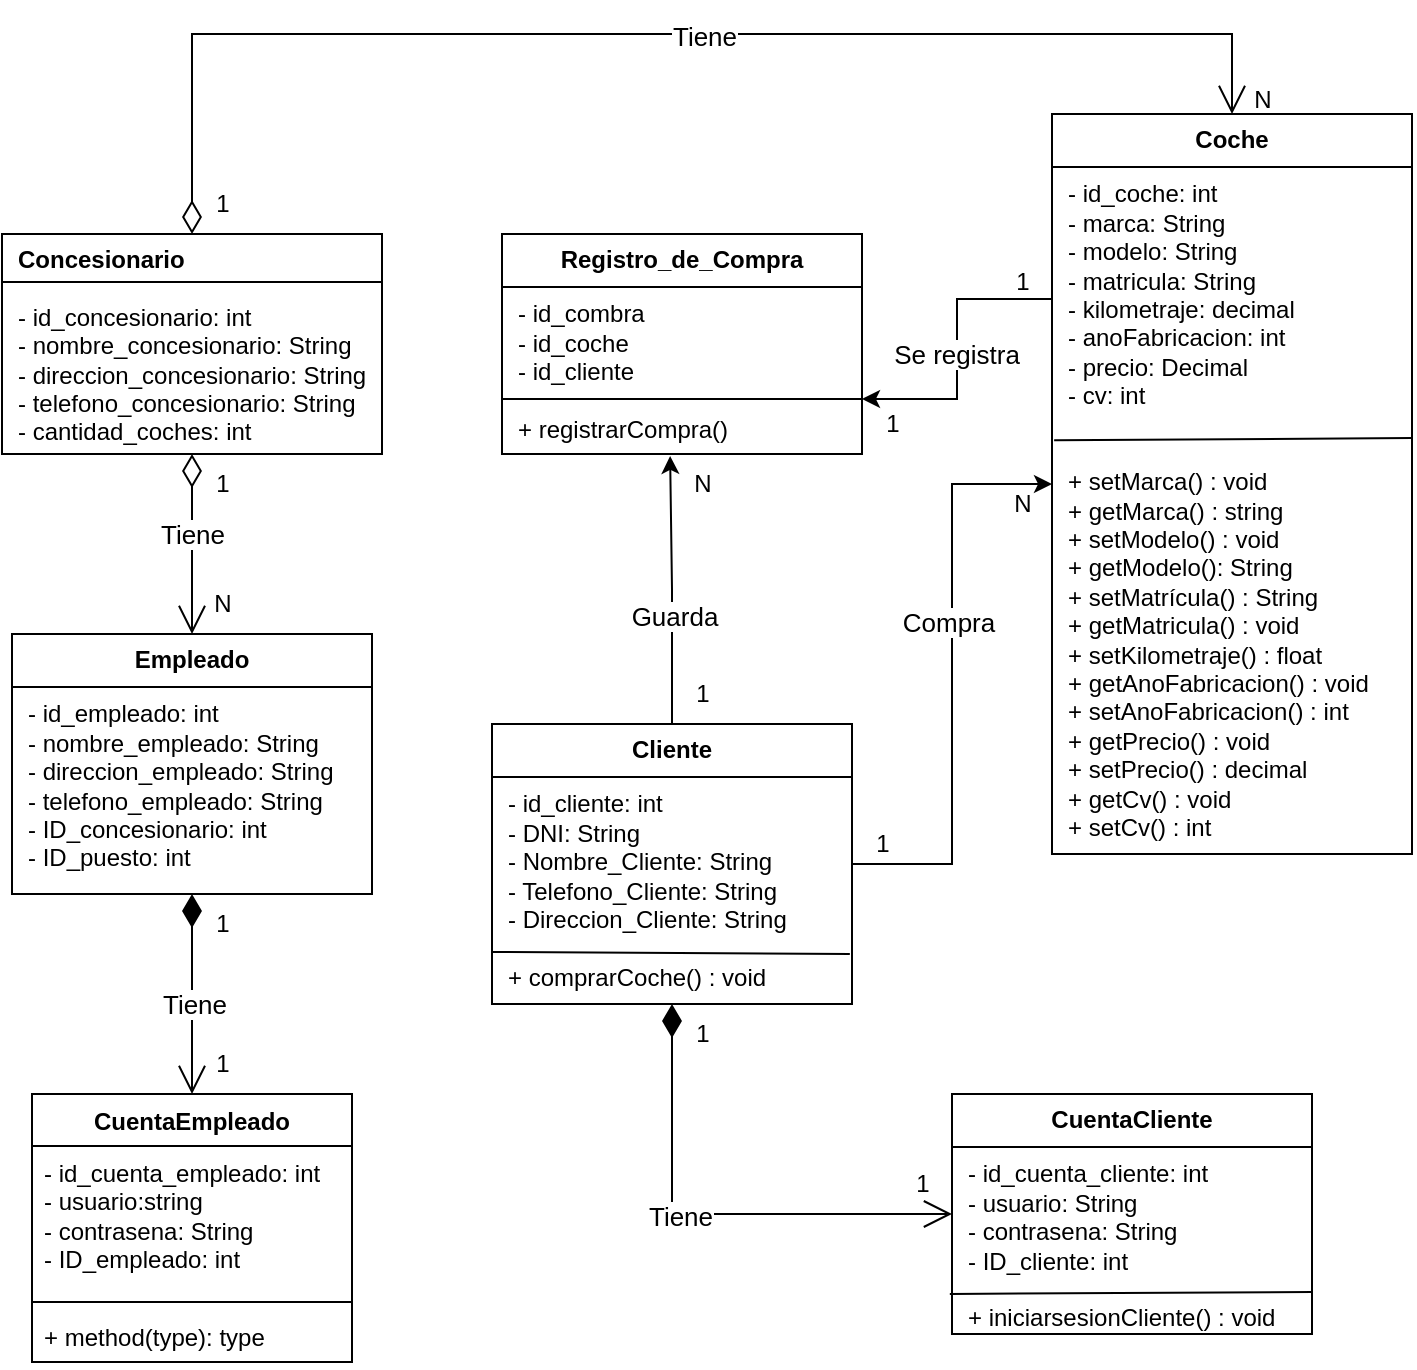 <mxfile version="27.0.9">
  <diagram name="Página-1" id="MAeIWaiWbPCHb0d-lwwG">
    <mxGraphModel dx="1426" dy="743" grid="1" gridSize="10" guides="1" tooltips="1" connect="1" arrows="1" fold="1" page="1" pageScale="1" pageWidth="1169" pageHeight="827" math="0" shadow="0">
      <root>
        <mxCell id="0" />
        <mxCell id="1" parent="0" />
        <mxCell id="1-frsWgXDtlFz3kJcchj-158" value="&lt;p style=&quot;margin:0px;margin-top:6px;text-align:center;&quot;&gt;&lt;/p&gt;&lt;p style=&quot;margin:0px;margin-left:8px;&quot;&gt;&lt;b&gt;Concesionario&lt;/b&gt;&lt;/p&gt;&lt;p style=&quot;margin:0px;margin-left:8px;&quot;&gt;&lt;span style=&quot;background-color: transparent; color: light-dark(rgb(0, 0, 0), rgb(255, 255, 255));&quot;&gt;&lt;br&gt;&lt;/span&gt;&lt;/p&gt;&lt;p style=&quot;margin:0px;margin-left:8px;&quot;&gt;&lt;span style=&quot;background-color: transparent; color: light-dark(rgb(0, 0, 0), rgb(255, 255, 255));&quot;&gt;- id_concesionario: int&lt;/span&gt;&lt;/p&gt;&lt;p style=&quot;margin:0px;margin-left:8px;&quot;&gt;- nombre_concesionario: String&lt;/p&gt;&lt;p style=&quot;margin:0px;margin-left:8px;&quot;&gt;- direccion_concesionario: String&lt;/p&gt;&lt;p style=&quot;margin:0px;margin-left:8px;&quot;&gt;- telefono_concesionario: String&lt;/p&gt;&lt;p style=&quot;margin:0px;margin-left:8px;&quot;&gt;- cantidad_coches: int&lt;/p&gt;" style="align=left;overflow=fill;html=1;dropTarget=0;whiteSpace=wrap;" parent="1" vertex="1">
          <mxGeometry x="210" y="182" width="190" height="110" as="geometry" />
        </mxCell>
        <mxCell id="1-frsWgXDtlFz3kJcchj-160" value="" style="line;strokeWidth=1;fillColor=none;align=left;verticalAlign=middle;spacingTop=-1;spacingLeft=3;spacingRight=3;rotatable=0;labelPosition=right;points=[];portConstraint=eastwest;strokeColor=inherit;" parent="1" vertex="1">
          <mxGeometry x="210" y="202" width="190" height="8" as="geometry" />
        </mxCell>
        <mxCell id="1-frsWgXDtlFz3kJcchj-161" value="&lt;p style=&quot;margin:0px;margin-top:6px;text-align:center;&quot;&gt;&lt;b&gt;Registro_de_Compra&lt;/b&gt;&lt;/p&gt;&lt;hr size=&quot;1&quot; style=&quot;border-style:solid;&quot;&gt;&lt;p style=&quot;margin:0px;margin-left:8px;&quot;&gt;- id_combra&lt;br&gt;- id_coche&lt;/p&gt;&lt;p style=&quot;margin:0px;margin-left:8px;&quot;&gt;- id_cliente&lt;/p&gt;&lt;p style=&quot;margin:0px;margin-left:8px;&quot;&gt;&lt;br&gt;&lt;/p&gt;&lt;p style=&quot;margin:0px;margin-left:8px;&quot;&gt;+ registrarCompra()&lt;/p&gt;&lt;p style=&quot;margin:0px;margin-left:8px;&quot;&gt;&lt;br&gt;&lt;/p&gt;" style="align=left;overflow=fill;html=1;dropTarget=0;whiteSpace=wrap;" parent="1" vertex="1">
          <mxGeometry x="460" y="182" width="180" height="110" as="geometry" />
        </mxCell>
        <mxCell id="1-frsWgXDtlFz3kJcchj-163" value="&lt;p style=&quot;margin:0px;margin-top:6px;text-align:center;&quot;&gt;&lt;b&gt;Coche&lt;/b&gt;&lt;/p&gt;&lt;hr size=&quot;1&quot; style=&quot;border-style:solid;&quot;&gt;&lt;p style=&quot;margin:0px;margin-left:8px;&quot;&gt;- id_coche: int&lt;br&gt;- marca: String&lt;/p&gt;&lt;p style=&quot;margin:0px;margin-left:8px;&quot;&gt;- modelo: String&lt;/p&gt;&lt;p style=&quot;margin:0px;margin-left:8px;&quot;&gt;- matricula: String&lt;/p&gt;&lt;p style=&quot;margin:0px;margin-left:8px;&quot;&gt;- kilometraje: decimal&lt;/p&gt;&lt;p style=&quot;margin:0px;margin-left:8px;&quot;&gt;- anoFabricacion: int&lt;/p&gt;&lt;p style=&quot;margin:0px;margin-left:8px;&quot;&gt;- precio: Decimal&lt;/p&gt;&lt;p style=&quot;margin:0px;margin-left:8px;&quot;&gt;-&amp;nbsp;&lt;span style=&quot;background-color: transparent; color: light-dark(rgb(0, 0, 0), rgb(255, 255, 255));&quot;&gt;cv: int&lt;/span&gt;&lt;/p&gt;&lt;p style=&quot;margin:0px;margin-left:8px;&quot;&gt;&lt;span style=&quot;background-color: transparent; color: light-dark(rgb(0, 0, 0), rgb(255, 255, 255));&quot;&gt;&lt;br&gt;&lt;/span&gt;&lt;/p&gt;&lt;p style=&quot;margin:0px;margin-left:8px;&quot;&gt;&lt;span style=&quot;background-color: transparent; color: light-dark(rgb(0, 0, 0), rgb(255, 255, 255));&quot;&gt;&lt;br&gt;&lt;/span&gt;&lt;/p&gt;&lt;p style=&quot;margin:0px;margin-left:8px;&quot;&gt;&lt;span style=&quot;background-color: transparent; color: light-dark(rgb(0, 0, 0), rgb(255, 255, 255));&quot;&gt;+ setMarca() : void&lt;/span&gt;&lt;/p&gt;&lt;p style=&quot;margin:0px;margin-left:8px;&quot;&gt;&lt;span style=&quot;background-color: transparent; color: light-dark(rgb(0, 0, 0), rgb(255, 255, 255));&quot;&gt;+ getMarca() : string&lt;/span&gt;&lt;/p&gt;&lt;p style=&quot;margin:0px;margin-left:8px;&quot;&gt;&lt;span style=&quot;background-color: transparent; color: light-dark(rgb(0, 0, 0), rgb(255, 255, 255));&quot;&gt;+ setModelo() : void&lt;/span&gt;&lt;/p&gt;&lt;p style=&quot;margin:0px;margin-left:8px;&quot;&gt;&lt;span style=&quot;background-color: transparent; color: light-dark(rgb(0, 0, 0), rgb(255, 255, 255));&quot;&gt;+ getModelo(): String&lt;/span&gt;&lt;/p&gt;&lt;p style=&quot;margin:0px;margin-left:8px;&quot;&gt;&lt;span style=&quot;background-color: transparent; color: light-dark(rgb(0, 0, 0), rgb(255, 255, 255));&quot;&gt;+ setMatrícula() : String&lt;/span&gt;&lt;/p&gt;&lt;p style=&quot;margin:0px;margin-left:8px;&quot;&gt;&lt;span style=&quot;background-color: transparent; color: light-dark(rgb(0, 0, 0), rgb(255, 255, 255));&quot;&gt;+ getMatricula() : void&lt;/span&gt;&lt;/p&gt;&lt;p style=&quot;margin:0px;margin-left:8px;&quot;&gt;&lt;span style=&quot;background-color: transparent; color: light-dark(rgb(0, 0, 0), rgb(255, 255, 255));&quot;&gt;+ setKilometraje() : float&lt;/span&gt;&lt;/p&gt;&lt;p style=&quot;margin:0px;margin-left:8px;&quot;&gt;&lt;span style=&quot;background-color: transparent; color: light-dark(rgb(0, 0, 0), rgb(255, 255, 255));&quot;&gt;+ getAnoFabricacion() : void&lt;/span&gt;&lt;/p&gt;&lt;p style=&quot;margin:0px;margin-left:8px;&quot;&gt;&lt;span style=&quot;background-color: transparent; color: light-dark(rgb(0, 0, 0), rgb(255, 255, 255));&quot;&gt;+ setAnoFabricacion() : int&lt;/span&gt;&lt;/p&gt;&lt;p style=&quot;margin:0px;margin-left:8px;&quot;&gt;&lt;span style=&quot;background-color: transparent; color: light-dark(rgb(0, 0, 0), rgb(255, 255, 255));&quot;&gt;+ getPrecio() : void&lt;/span&gt;&lt;/p&gt;&lt;p style=&quot;margin:0px;margin-left:8px;&quot;&gt;&lt;span style=&quot;background-color: transparent; color: light-dark(rgb(0, 0, 0), rgb(255, 255, 255));&quot;&gt;+ setPrecio() : decimal&lt;/span&gt;&lt;/p&gt;&lt;p style=&quot;margin:0px;margin-left:8px;&quot;&gt;&lt;span style=&quot;background-color: transparent; color: light-dark(rgb(0, 0, 0), rgb(255, 255, 255));&quot;&gt;+ getCv() : void&lt;/span&gt;&lt;/p&gt;&lt;p style=&quot;margin:0px;margin-left:8px;&quot;&gt;&lt;span style=&quot;background-color: transparent; color: light-dark(rgb(0, 0, 0), rgb(255, 255, 255));&quot;&gt;+ setCv() : int&lt;/span&gt;&lt;/p&gt;" style="align=left;overflow=fill;html=1;dropTarget=0;whiteSpace=wrap;" parent="1" vertex="1">
          <mxGeometry x="735" y="122" width="180" height="370" as="geometry" />
        </mxCell>
        <mxCell id="kGoF-XCZ8DXmIcfMf2Jq-16" style="edgeStyle=orthogonalEdgeStyle;rounded=0;orthogonalLoop=1;jettySize=auto;html=1;exitX=1;exitY=0.5;exitDx=0;exitDy=0;entryX=0;entryY=0.5;entryDx=0;entryDy=0;" edge="1" parent="1" source="1-frsWgXDtlFz3kJcchj-165" target="1-frsWgXDtlFz3kJcchj-163">
          <mxGeometry relative="1" as="geometry" />
        </mxCell>
        <mxCell id="kGoF-XCZ8DXmIcfMf2Jq-17" value="&lt;font style=&quot;font-size: 13px;&quot;&gt;Compra&lt;/font&gt;" style="edgeLabel;html=1;align=center;verticalAlign=middle;resizable=0;points=[];" vertex="1" connectable="0" parent="kGoF-XCZ8DXmIcfMf2Jq-16">
          <mxGeometry x="0.179" y="2" relative="1" as="geometry">
            <mxPoint as="offset" />
          </mxGeometry>
        </mxCell>
        <mxCell id="1-frsWgXDtlFz3kJcchj-165" value="&lt;p style=&quot;margin:0px;margin-top:6px;text-align:center;&quot;&gt;&lt;b&gt;Cliente&lt;/b&gt;&lt;/p&gt;&lt;hr size=&quot;1&quot; style=&quot;border-style:solid;&quot;&gt;&lt;p style=&quot;margin:0px;margin-left:8px;&quot;&gt;- id_cliente: int&lt;br&gt;- DNI: String&lt;/p&gt;&lt;p style=&quot;margin:0px;margin-left:8px;&quot;&gt;- Nombre_Cliente: String&lt;/p&gt;&lt;p style=&quot;margin:0px;margin-left:8px;&quot;&gt;- Telefono_Cliente: String&lt;/p&gt;&lt;p style=&quot;margin:0px;margin-left:8px;&quot;&gt;- Direccion_Cliente: String&lt;/p&gt;&lt;p style=&quot;margin:0px;margin-left:8px;&quot;&gt;&lt;br&gt;&lt;/p&gt;&lt;p style=&quot;margin:0px;margin-left:8px;&quot;&gt;+ comprarCoche() : void&lt;/p&gt;" style="align=left;overflow=fill;html=1;dropTarget=0;whiteSpace=wrap;" parent="1" vertex="1">
          <mxGeometry x="455" y="427" width="180" height="140" as="geometry" />
        </mxCell>
        <mxCell id="1-frsWgXDtlFz3kJcchj-167" value="&lt;p style=&quot;margin:0px;margin-top:6px;text-align:center;&quot;&gt;&lt;b&gt;Empleado&lt;/b&gt;&lt;/p&gt;&lt;hr size=&quot;1&quot; style=&quot;border-style:solid;&quot;&gt;&lt;p style=&quot;margin:0px;margin-left:8px;&quot;&gt;- id_empleado: int&lt;br&gt;- nombre_empleado: String&lt;/p&gt;&lt;p style=&quot;margin:0px;margin-left:8px;&quot;&gt;- direccion_empleado: String&lt;/p&gt;&lt;p style=&quot;margin:0px;margin-left:8px;&quot;&gt;- telefono_empleado: String&lt;/p&gt;&lt;p style=&quot;margin:0px;margin-left:8px;&quot;&gt;- ID_concesionario: int&lt;/p&gt;&lt;p style=&quot;margin:0px;margin-left:8px;&quot;&gt;- ID_puesto: int&lt;/p&gt;" style="align=left;overflow=fill;html=1;dropTarget=0;whiteSpace=wrap;" parent="1" vertex="1">
          <mxGeometry x="215" y="382" width="180" height="130" as="geometry" />
        </mxCell>
        <mxCell id="1-frsWgXDtlFz3kJcchj-169" value="&lt;p style=&quot;margin:0px;margin-top:6px;text-align:center;&quot;&gt;&lt;b&gt;CuentaCliente&lt;/b&gt;&lt;/p&gt;&lt;hr size=&quot;1&quot; style=&quot;border-style:solid;&quot;&gt;&lt;p style=&quot;margin:0px;margin-left:8px;&quot;&gt;- id_cuenta_cliente: int&lt;br&gt;- usuario: String&lt;/p&gt;&lt;p style=&quot;margin:0px;margin-left:8px;&quot;&gt;- contrasena: String&lt;/p&gt;&lt;p style=&quot;margin:0px;margin-left:8px;&quot;&gt;- ID_cliente: int&lt;/p&gt;&lt;p style=&quot;margin:0px;margin-left:8px;&quot;&gt;&lt;br&gt;&lt;/p&gt;&lt;p style=&quot;margin:0px;margin-left:8px;&quot;&gt;+ iniciarsesionCliente() : void&lt;/p&gt;" style="align=left;overflow=fill;html=1;dropTarget=0;whiteSpace=wrap;" parent="1" vertex="1">
          <mxGeometry x="685" y="612" width="180" height="120" as="geometry" />
        </mxCell>
        <mxCell id="kGoF-XCZ8DXmIcfMf2Jq-1" value="" style="endArrow=none;html=1;rounded=0;entryX=1;entryY=0.438;entryDx=0;entryDy=0;entryPerimeter=0;exitX=0.006;exitY=0.441;exitDx=0;exitDy=0;exitPerimeter=0;" edge="1" parent="1" source="1-frsWgXDtlFz3kJcchj-163" target="1-frsWgXDtlFz3kJcchj-163">
          <mxGeometry width="50" height="50" relative="1" as="geometry">
            <mxPoint x="485" y="482" as="sourcePoint" />
            <mxPoint x="535" y="432" as="targetPoint" />
            <Array as="points" />
          </mxGeometry>
        </mxCell>
        <mxCell id="kGoF-XCZ8DXmIcfMf2Jq-3" value="" style="endArrow=none;html=1;rounded=0;entryX=1;entryY=0.75;entryDx=0;entryDy=0;exitX=0;exitY=0.75;exitDx=0;exitDy=0;" edge="1" parent="1" source="1-frsWgXDtlFz3kJcchj-161" target="1-frsWgXDtlFz3kJcchj-161">
          <mxGeometry width="50" height="50" relative="1" as="geometry">
            <mxPoint x="485" y="482" as="sourcePoint" />
            <mxPoint x="535" y="432" as="targetPoint" />
          </mxGeometry>
        </mxCell>
        <mxCell id="kGoF-XCZ8DXmIcfMf2Jq-4" value="" style="endArrow=none;html=1;rounded=0;exitX=0;exitY=0.814;exitDx=0;exitDy=0;exitPerimeter=0;entryX=0.994;entryY=0.821;entryDx=0;entryDy=0;entryPerimeter=0;" edge="1" parent="1" source="1-frsWgXDtlFz3kJcchj-165" target="1-frsWgXDtlFz3kJcchj-165">
          <mxGeometry width="50" height="50" relative="1" as="geometry">
            <mxPoint x="485" y="482" as="sourcePoint" />
            <mxPoint x="635" y="717" as="targetPoint" />
          </mxGeometry>
        </mxCell>
        <mxCell id="kGoF-XCZ8DXmIcfMf2Jq-5" value="" style="endArrow=none;html=1;rounded=0;exitX=-0.006;exitY=0.833;exitDx=0;exitDy=0;entryX=1;entryY=0.825;entryDx=0;entryDy=0;exitPerimeter=0;entryPerimeter=0;" edge="1" parent="1" source="1-frsWgXDtlFz3kJcchj-169" target="1-frsWgXDtlFz3kJcchj-169">
          <mxGeometry width="50" height="50" relative="1" as="geometry">
            <mxPoint x="485" y="482" as="sourcePoint" />
            <mxPoint x="535" y="432" as="targetPoint" />
          </mxGeometry>
        </mxCell>
        <mxCell id="kGoF-XCZ8DXmIcfMf2Jq-7" value="CuentaEmpleado" style="swimlane;fontStyle=1;align=center;verticalAlign=top;childLayout=stackLayout;horizontal=1;startSize=26;horizontalStack=0;resizeParent=1;resizeParentMax=0;resizeLast=0;collapsible=1;marginBottom=0;whiteSpace=wrap;html=1;" vertex="1" parent="1">
          <mxGeometry x="225" y="612" width="160" height="134" as="geometry">
            <mxRectangle x="414" y="660" width="100" height="30" as="alternateBounds" />
          </mxGeometry>
        </mxCell>
        <mxCell id="kGoF-XCZ8DXmIcfMf2Jq-8" value="- id_cuenta_empleado: int&lt;div&gt;- usuario:string&lt;/div&gt;&lt;div&gt;- contrasena: String&lt;/div&gt;&lt;div&gt;- ID_empleado: int&lt;/div&gt;" style="text;strokeColor=none;fillColor=none;align=left;verticalAlign=top;spacingLeft=4;spacingRight=4;overflow=hidden;rotatable=0;points=[[0,0.5],[1,0.5]];portConstraint=eastwest;whiteSpace=wrap;html=1;" vertex="1" parent="kGoF-XCZ8DXmIcfMf2Jq-7">
          <mxGeometry y="26" width="160" height="74" as="geometry" />
        </mxCell>
        <mxCell id="kGoF-XCZ8DXmIcfMf2Jq-9" value="" style="line;strokeWidth=1;fillColor=none;align=left;verticalAlign=middle;spacingTop=-1;spacingLeft=3;spacingRight=3;rotatable=0;labelPosition=right;points=[];portConstraint=eastwest;strokeColor=inherit;" vertex="1" parent="kGoF-XCZ8DXmIcfMf2Jq-7">
          <mxGeometry y="100" width="160" height="8" as="geometry" />
        </mxCell>
        <mxCell id="kGoF-XCZ8DXmIcfMf2Jq-10" value="+ method(type): type" style="text;strokeColor=none;fillColor=none;align=left;verticalAlign=top;spacingLeft=4;spacingRight=4;overflow=hidden;rotatable=0;points=[[0,0.5],[1,0.5]];portConstraint=eastwest;whiteSpace=wrap;html=1;" vertex="1" parent="kGoF-XCZ8DXmIcfMf2Jq-7">
          <mxGeometry y="108" width="160" height="26" as="geometry" />
        </mxCell>
        <mxCell id="kGoF-XCZ8DXmIcfMf2Jq-19" style="edgeStyle=orthogonalEdgeStyle;rounded=0;orthogonalLoop=1;jettySize=auto;html=1;exitX=0;exitY=0.25;exitDx=0;exitDy=0;entryX=1;entryY=0.75;entryDx=0;entryDy=0;" edge="1" parent="1" source="1-frsWgXDtlFz3kJcchj-163" target="1-frsWgXDtlFz3kJcchj-161">
          <mxGeometry relative="1" as="geometry" />
        </mxCell>
        <mxCell id="kGoF-XCZ8DXmIcfMf2Jq-20" value="&lt;font style=&quot;font-size: 13px;&quot;&gt;Se registra&lt;/font&gt;" style="edgeLabel;html=1;align=center;verticalAlign=middle;resizable=0;points=[];" vertex="1" connectable="0" parent="kGoF-XCZ8DXmIcfMf2Jq-19">
          <mxGeometry x="0.021" y="-1" relative="1" as="geometry">
            <mxPoint y="1" as="offset" />
          </mxGeometry>
        </mxCell>
        <mxCell id="kGoF-XCZ8DXmIcfMf2Jq-21" style="edgeStyle=orthogonalEdgeStyle;rounded=0;orthogonalLoop=1;jettySize=auto;html=1;exitX=0.5;exitY=0;exitDx=0;exitDy=0;entryX=0.467;entryY=1.009;entryDx=0;entryDy=0;entryPerimeter=0;" edge="1" parent="1" source="1-frsWgXDtlFz3kJcchj-165" target="1-frsWgXDtlFz3kJcchj-161">
          <mxGeometry relative="1" as="geometry" />
        </mxCell>
        <mxCell id="kGoF-XCZ8DXmIcfMf2Jq-22" value="&lt;font style=&quot;font-size: 13px;&quot;&gt;Guarda&lt;/font&gt;" style="edgeLabel;html=1;align=center;verticalAlign=middle;resizable=0;points=[];" vertex="1" connectable="0" parent="kGoF-XCZ8DXmIcfMf2Jq-21">
          <mxGeometry x="-0.203" y="-1" relative="1" as="geometry">
            <mxPoint as="offset" />
          </mxGeometry>
        </mxCell>
        <mxCell id="kGoF-XCZ8DXmIcfMf2Jq-27" value="&lt;div&gt;&lt;br&gt;&lt;/div&gt;&lt;div&gt;&lt;br&gt;&lt;/div&gt;" style="endArrow=open;html=1;endSize=12;startArrow=diamondThin;startSize=14;startFill=1;edgeStyle=orthogonalEdgeStyle;align=left;verticalAlign=bottom;rounded=0;exitX=0.5;exitY=1;exitDx=0;exitDy=0;entryX=0.5;entryY=0;entryDx=0;entryDy=0;" edge="1" parent="1" source="1-frsWgXDtlFz3kJcchj-167" target="kGoF-XCZ8DXmIcfMf2Jq-7">
          <mxGeometry x="-0.2" y="80" relative="1" as="geometry">
            <mxPoint x="345" y="442" as="sourcePoint" />
            <mxPoint x="505" y="442" as="targetPoint" />
            <mxPoint as="offset" />
          </mxGeometry>
        </mxCell>
        <mxCell id="kGoF-XCZ8DXmIcfMf2Jq-28" value="&lt;font style=&quot;font-size: 13px;&quot;&gt;Tiene&lt;/font&gt;" style="edgeLabel;html=1;align=center;verticalAlign=middle;resizable=0;points=[];" vertex="1" connectable="0" parent="kGoF-XCZ8DXmIcfMf2Jq-27">
          <mxGeometry x="0.1" y="1" relative="1" as="geometry">
            <mxPoint as="offset" />
          </mxGeometry>
        </mxCell>
        <mxCell id="kGoF-XCZ8DXmIcfMf2Jq-29" value="" style="endArrow=open;html=1;endSize=12;startArrow=diamondThin;startSize=14;startFill=0;edgeStyle=orthogonalEdgeStyle;align=left;verticalAlign=bottom;rounded=0;exitX=0.5;exitY=1;exitDx=0;exitDy=0;entryX=0.5;entryY=0;entryDx=0;entryDy=0;" edge="1" parent="1" source="1-frsWgXDtlFz3kJcchj-158" target="1-frsWgXDtlFz3kJcchj-167">
          <mxGeometry x="-0.111" y="30" relative="1" as="geometry">
            <mxPoint x="345" y="442" as="sourcePoint" />
            <mxPoint x="505" y="442" as="targetPoint" />
            <mxPoint as="offset" />
          </mxGeometry>
        </mxCell>
        <mxCell id="kGoF-XCZ8DXmIcfMf2Jq-30" value="&lt;font style=&quot;font-size: 13px;&quot;&gt;Tiene&lt;/font&gt;" style="edgeLabel;html=1;align=center;verticalAlign=middle;resizable=0;points=[];" vertex="1" connectable="0" parent="kGoF-XCZ8DXmIcfMf2Jq-29">
          <mxGeometry x="0.289" y="1" relative="1" as="geometry">
            <mxPoint x="-1" y="-18" as="offset" />
          </mxGeometry>
        </mxCell>
        <mxCell id="kGoF-XCZ8DXmIcfMf2Jq-31" value="" style="endArrow=open;html=1;endSize=12;startArrow=diamondThin;startSize=14;startFill=0;edgeStyle=orthogonalEdgeStyle;align=left;verticalAlign=bottom;rounded=0;exitX=0.5;exitY=0;exitDx=0;exitDy=0;entryX=0.5;entryY=0;entryDx=0;entryDy=0;" edge="1" parent="1" source="1-frsWgXDtlFz3kJcchj-158" target="1-frsWgXDtlFz3kJcchj-163">
          <mxGeometry x="-0.879" y="70" relative="1" as="geometry">
            <mxPoint x="405" y="442" as="sourcePoint" />
            <mxPoint x="565" y="442" as="targetPoint" />
            <Array as="points">
              <mxPoint x="305" y="82" />
              <mxPoint x="825" y="82" />
            </Array>
            <mxPoint as="offset" />
          </mxGeometry>
        </mxCell>
        <mxCell id="kGoF-XCZ8DXmIcfMf2Jq-32" value="&lt;font style=&quot;font-size: 13px;&quot;&gt;Tiene&lt;/font&gt;" style="edgeLabel;html=1;align=center;verticalAlign=middle;resizable=0;points=[];" vertex="1" connectable="0" parent="kGoF-XCZ8DXmIcfMf2Jq-31">
          <mxGeometry x="0.079" y="-1" relative="1" as="geometry">
            <mxPoint as="offset" />
          </mxGeometry>
        </mxCell>
        <mxCell id="kGoF-XCZ8DXmIcfMf2Jq-33" value="&lt;div&gt;&lt;br&gt;&lt;/div&gt;&lt;div&gt;&lt;br&gt;&lt;/div&gt;" style="endArrow=open;html=1;endSize=12;startArrow=diamondThin;startSize=14;startFill=1;edgeStyle=orthogonalEdgeStyle;align=left;verticalAlign=bottom;rounded=0;exitX=0.5;exitY=1;exitDx=0;exitDy=0;entryX=0;entryY=0.5;entryDx=0;entryDy=0;" edge="1" parent="1" source="1-frsWgXDtlFz3kJcchj-165" target="1-frsWgXDtlFz3kJcchj-169">
          <mxGeometry x="-0.796" y="-10" relative="1" as="geometry">
            <mxPoint x="515" y="442" as="sourcePoint" />
            <mxPoint x="675" y="442" as="targetPoint" />
            <mxPoint as="offset" />
          </mxGeometry>
        </mxCell>
        <mxCell id="kGoF-XCZ8DXmIcfMf2Jq-34" value="&lt;font style=&quot;font-size: 13px;&quot;&gt;Tiene&lt;/font&gt;" style="edgeLabel;html=1;align=center;verticalAlign=middle;resizable=0;points=[];" vertex="1" connectable="0" parent="kGoF-XCZ8DXmIcfMf2Jq-33">
          <mxGeometry x="-0.11" y="-1" relative="1" as="geometry">
            <mxPoint as="offset" />
          </mxGeometry>
        </mxCell>
        <mxCell id="kGoF-XCZ8DXmIcfMf2Jq-35" value="1" style="text;html=1;align=center;verticalAlign=middle;resizable=0;points=[];autosize=1;strokeColor=none;fillColor=none;" vertex="1" parent="1">
          <mxGeometry x="305" y="152" width="30" height="30" as="geometry" />
        </mxCell>
        <mxCell id="kGoF-XCZ8DXmIcfMf2Jq-40" value="N" style="text;html=1;align=center;verticalAlign=middle;resizable=0;points=[];autosize=1;strokeColor=none;fillColor=none;" vertex="1" parent="1">
          <mxGeometry x="825" y="100" width="30" height="30" as="geometry" />
        </mxCell>
        <mxCell id="kGoF-XCZ8DXmIcfMf2Jq-41" value="1" style="text;html=1;align=center;verticalAlign=middle;resizable=0;points=[];autosize=1;strokeColor=none;fillColor=none;" vertex="1" parent="1">
          <mxGeometry x="305" y="292" width="30" height="30" as="geometry" />
        </mxCell>
        <mxCell id="kGoF-XCZ8DXmIcfMf2Jq-42" value="N" style="text;html=1;align=center;verticalAlign=middle;resizable=0;points=[];autosize=1;strokeColor=none;fillColor=none;" vertex="1" parent="1">
          <mxGeometry x="305" y="352" width="30" height="30" as="geometry" />
        </mxCell>
        <mxCell id="kGoF-XCZ8DXmIcfMf2Jq-43" value="1" style="text;html=1;align=center;verticalAlign=middle;resizable=0;points=[];autosize=1;strokeColor=none;fillColor=none;" vertex="1" parent="1">
          <mxGeometry x="305" y="582" width="30" height="30" as="geometry" />
        </mxCell>
        <mxCell id="kGoF-XCZ8DXmIcfMf2Jq-44" value="1" style="text;html=1;align=center;verticalAlign=middle;resizable=0;points=[];autosize=1;strokeColor=none;fillColor=none;" vertex="1" parent="1">
          <mxGeometry x="305" y="512" width="30" height="30" as="geometry" />
        </mxCell>
        <mxCell id="kGoF-XCZ8DXmIcfMf2Jq-45" value="1" style="text;html=1;align=center;verticalAlign=middle;resizable=0;points=[];autosize=1;strokeColor=none;fillColor=none;" vertex="1" parent="1">
          <mxGeometry x="545" y="567" width="30" height="30" as="geometry" />
        </mxCell>
        <mxCell id="kGoF-XCZ8DXmIcfMf2Jq-46" value="1" style="text;html=1;align=center;verticalAlign=middle;resizable=0;points=[];autosize=1;strokeColor=none;fillColor=none;" vertex="1" parent="1">
          <mxGeometry x="655" y="642" width="30" height="30" as="geometry" />
        </mxCell>
        <mxCell id="kGoF-XCZ8DXmIcfMf2Jq-47" value="1" style="text;html=1;align=center;verticalAlign=middle;resizable=0;points=[];autosize=1;strokeColor=none;fillColor=none;" vertex="1" parent="1">
          <mxGeometry x="545" y="397" width="30" height="30" as="geometry" />
        </mxCell>
        <mxCell id="kGoF-XCZ8DXmIcfMf2Jq-50" value="N" style="text;html=1;align=center;verticalAlign=middle;resizable=0;points=[];autosize=1;strokeColor=none;fillColor=none;" vertex="1" parent="1">
          <mxGeometry x="545" y="292" width="30" height="30" as="geometry" />
        </mxCell>
        <mxCell id="kGoF-XCZ8DXmIcfMf2Jq-51" value="1" style="text;html=1;align=center;verticalAlign=middle;resizable=0;points=[];autosize=1;strokeColor=none;fillColor=none;" vertex="1" parent="1">
          <mxGeometry x="705" y="191" width="30" height="30" as="geometry" />
        </mxCell>
        <mxCell id="kGoF-XCZ8DXmIcfMf2Jq-52" value="1" style="text;html=1;align=center;verticalAlign=middle;resizable=0;points=[];autosize=1;strokeColor=none;fillColor=none;" vertex="1" parent="1">
          <mxGeometry x="640" y="262" width="30" height="30" as="geometry" />
        </mxCell>
        <mxCell id="kGoF-XCZ8DXmIcfMf2Jq-53" value="1" style="text;html=1;align=center;verticalAlign=middle;resizable=0;points=[];autosize=1;strokeColor=none;fillColor=none;" vertex="1" parent="1">
          <mxGeometry x="635" y="472" width="30" height="30" as="geometry" />
        </mxCell>
        <mxCell id="kGoF-XCZ8DXmIcfMf2Jq-55" value="N" style="text;html=1;align=center;verticalAlign=middle;resizable=0;points=[];autosize=1;strokeColor=none;fillColor=none;" vertex="1" parent="1">
          <mxGeometry x="705" y="302" width="30" height="30" as="geometry" />
        </mxCell>
      </root>
    </mxGraphModel>
  </diagram>
</mxfile>
